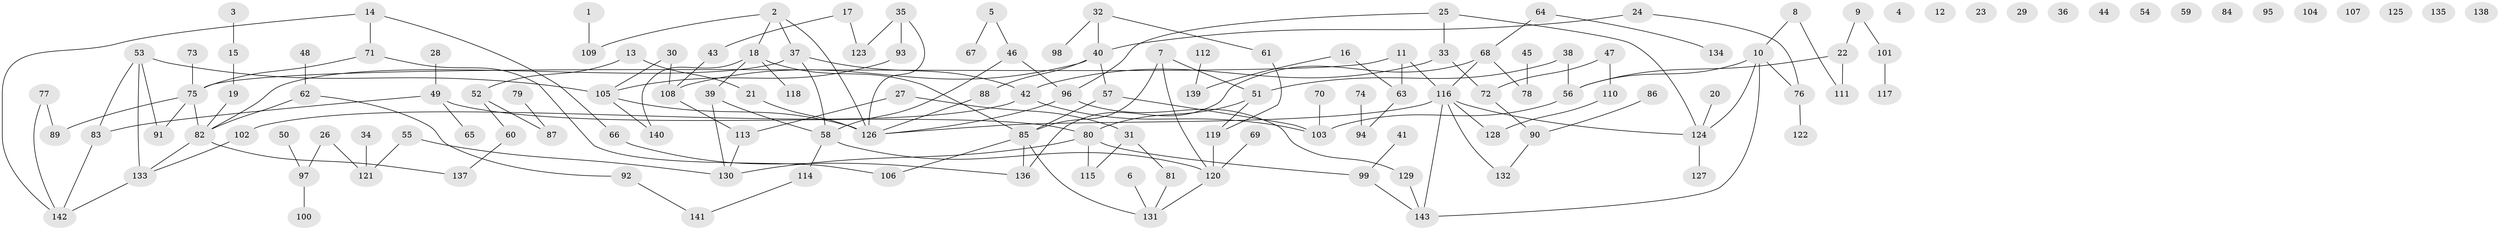 // Generated by graph-tools (version 1.1) at 2025/33/03/09/25 02:33:39]
// undirected, 143 vertices, 167 edges
graph export_dot {
graph [start="1"]
  node [color=gray90,style=filled];
  1;
  2;
  3;
  4;
  5;
  6;
  7;
  8;
  9;
  10;
  11;
  12;
  13;
  14;
  15;
  16;
  17;
  18;
  19;
  20;
  21;
  22;
  23;
  24;
  25;
  26;
  27;
  28;
  29;
  30;
  31;
  32;
  33;
  34;
  35;
  36;
  37;
  38;
  39;
  40;
  41;
  42;
  43;
  44;
  45;
  46;
  47;
  48;
  49;
  50;
  51;
  52;
  53;
  54;
  55;
  56;
  57;
  58;
  59;
  60;
  61;
  62;
  63;
  64;
  65;
  66;
  67;
  68;
  69;
  70;
  71;
  72;
  73;
  74;
  75;
  76;
  77;
  78;
  79;
  80;
  81;
  82;
  83;
  84;
  85;
  86;
  87;
  88;
  89;
  90;
  91;
  92;
  93;
  94;
  95;
  96;
  97;
  98;
  99;
  100;
  101;
  102;
  103;
  104;
  105;
  106;
  107;
  108;
  109;
  110;
  111;
  112;
  113;
  114;
  115;
  116;
  117;
  118;
  119;
  120;
  121;
  122;
  123;
  124;
  125;
  126;
  127;
  128;
  129;
  130;
  131;
  132;
  133;
  134;
  135;
  136;
  137;
  138;
  139;
  140;
  141;
  142;
  143;
  1 -- 109;
  2 -- 18;
  2 -- 37;
  2 -- 109;
  2 -- 126;
  3 -- 15;
  5 -- 46;
  5 -- 67;
  6 -- 131;
  7 -- 51;
  7 -- 85;
  7 -- 120;
  8 -- 10;
  8 -- 111;
  9 -- 22;
  9 -- 101;
  10 -- 56;
  10 -- 76;
  10 -- 124;
  10 -- 143;
  11 -- 63;
  11 -- 75;
  11 -- 116;
  13 -- 21;
  13 -- 52;
  14 -- 66;
  14 -- 71;
  14 -- 142;
  15 -- 19;
  16 -- 63;
  16 -- 139;
  17 -- 43;
  17 -- 123;
  18 -- 39;
  18 -- 85;
  18 -- 118;
  18 -- 140;
  19 -- 82;
  20 -- 124;
  21 -- 126;
  22 -- 56;
  22 -- 111;
  24 -- 40;
  24 -- 76;
  25 -- 33;
  25 -- 96;
  25 -- 124;
  26 -- 97;
  26 -- 121;
  27 -- 31;
  27 -- 113;
  28 -- 49;
  30 -- 105;
  30 -- 108;
  31 -- 81;
  31 -- 115;
  32 -- 40;
  32 -- 61;
  32 -- 98;
  33 -- 42;
  33 -- 72;
  34 -- 121;
  35 -- 93;
  35 -- 123;
  35 -- 126;
  37 -- 42;
  37 -- 58;
  37 -- 82;
  38 -- 51;
  38 -- 56;
  39 -- 58;
  39 -- 130;
  40 -- 57;
  40 -- 88;
  40 -- 108;
  41 -- 99;
  42 -- 102;
  42 -- 103;
  43 -- 108;
  45 -- 78;
  46 -- 58;
  46 -- 96;
  47 -- 72;
  47 -- 110;
  48 -- 62;
  49 -- 65;
  49 -- 80;
  49 -- 83;
  50 -- 97;
  51 -- 80;
  51 -- 119;
  52 -- 60;
  52 -- 87;
  53 -- 83;
  53 -- 91;
  53 -- 105;
  53 -- 133;
  55 -- 121;
  55 -- 130;
  56 -- 103;
  57 -- 85;
  57 -- 103;
  58 -- 114;
  58 -- 120;
  60 -- 137;
  61 -- 119;
  62 -- 82;
  62 -- 92;
  63 -- 94;
  64 -- 68;
  64 -- 134;
  66 -- 136;
  68 -- 78;
  68 -- 116;
  68 -- 136;
  69 -- 120;
  70 -- 103;
  71 -- 75;
  71 -- 106;
  72 -- 90;
  73 -- 75;
  74 -- 94;
  75 -- 82;
  75 -- 89;
  75 -- 91;
  76 -- 122;
  77 -- 89;
  77 -- 142;
  79 -- 87;
  80 -- 99;
  80 -- 115;
  80 -- 130;
  81 -- 131;
  82 -- 133;
  82 -- 137;
  83 -- 142;
  85 -- 106;
  85 -- 131;
  85 -- 136;
  86 -- 90;
  88 -- 126;
  90 -- 132;
  92 -- 141;
  93 -- 105;
  96 -- 126;
  96 -- 129;
  97 -- 100;
  99 -- 143;
  101 -- 117;
  102 -- 133;
  105 -- 126;
  105 -- 140;
  108 -- 113;
  110 -- 128;
  112 -- 139;
  113 -- 130;
  114 -- 141;
  116 -- 124;
  116 -- 126;
  116 -- 128;
  116 -- 132;
  116 -- 143;
  119 -- 120;
  120 -- 131;
  124 -- 127;
  129 -- 143;
  133 -- 142;
}
